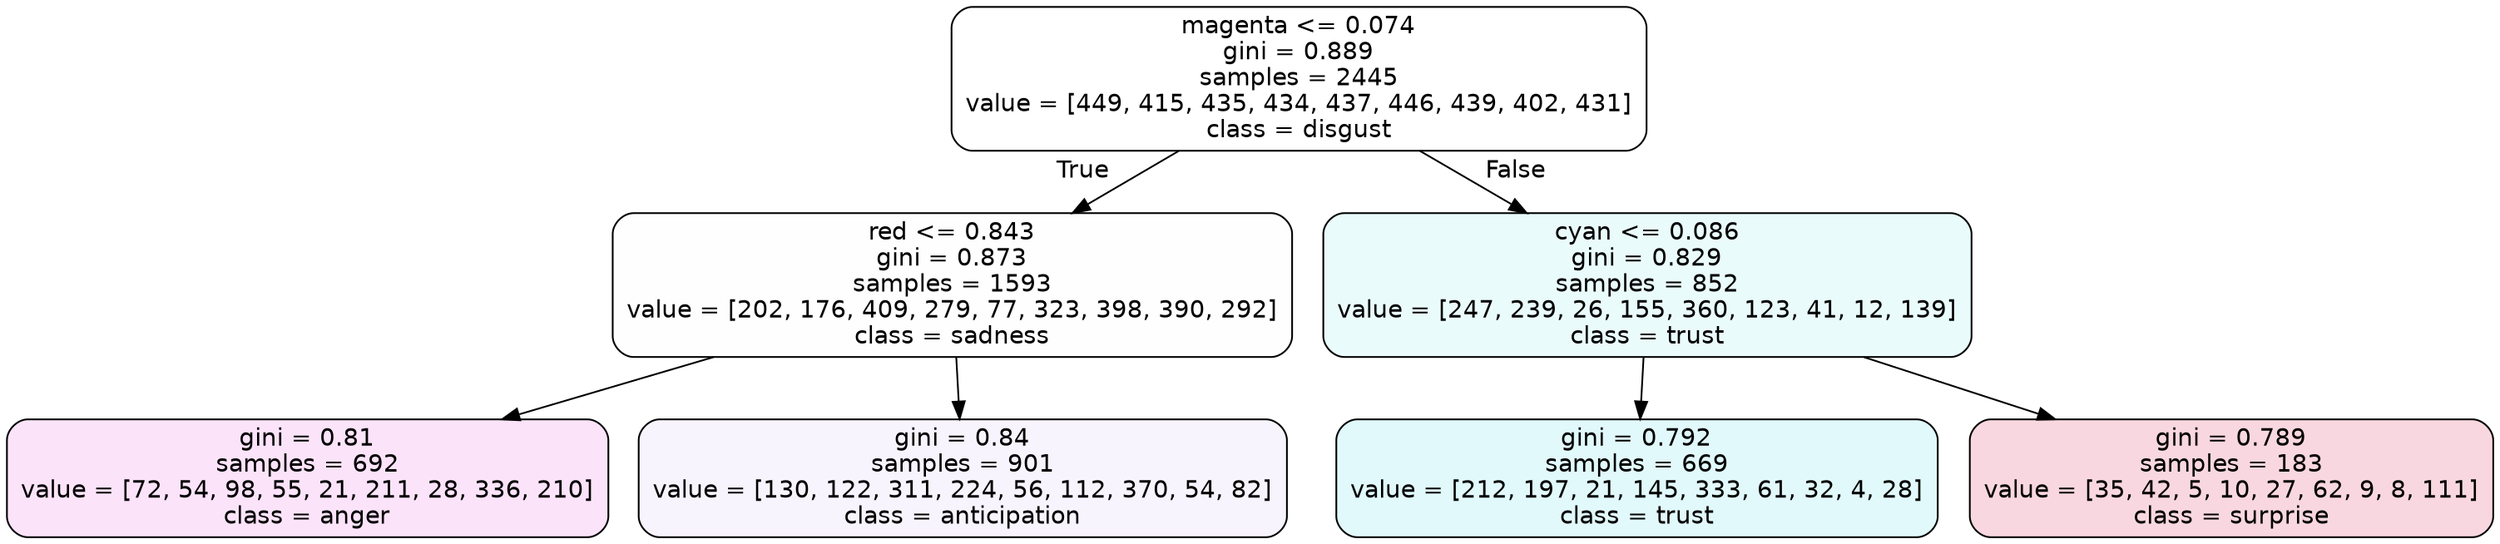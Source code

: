 digraph Tree {
node [shape=box, style="filled, rounded", color="black", fontname=helvetica] ;
edge [fontname=helvetica] ;
0 [label="magenta <= 0.074\ngini = 0.889\nsamples = 2445\nvalue = [449, 415, 435, 434, 437, 446, 439, 402, 431]\nclass = disgust", fillcolor="#e5813900"] ;
1 [label="red <= 0.843\ngini = 0.873\nsamples = 1593\nvalue = [202, 176, 409, 279, 77, 323, 398, 390, 292]\nclass = sadness", fillcolor="#64e53901"] ;
0 -> 1 [labeldistance=2.5, labelangle=45, headlabel="True"] ;
2 [label="gini = 0.81\nsamples = 692\nvalue = [72, 54, 98, 55, 21, 211, 28, 336, 210]\nclass = anger", fillcolor="#e539d724"] ;
1 -> 2 ;
3 [label="gini = 0.84\nsamples = 901\nvalue = [130, 122, 311, 224, 56, 112, 370, 54, 82]\nclass = anticipation", fillcolor="#8139e50d"] ;
1 -> 3 ;
4 [label="cyan <= 0.086\ngini = 0.829\nsamples = 852\nvalue = [247, 239, 26, 155, 360, 123, 41, 12, 139]\nclass = trust", fillcolor="#39d7e51a"] ;
0 -> 4 [labeldistance=2.5, labelangle=-45, headlabel="False"] ;
5 [label="gini = 0.792\nsamples = 669\nvalue = [212, 197, 21, 145, 333, 61, 32, 4, 28]\nclass = trust", fillcolor="#39d7e526"] ;
4 -> 5 ;
6 [label="gini = 0.789\nsamples = 183\nvalue = [35, 42, 5, 10, 27, 62, 9, 8, 111]\nclass = surprise", fillcolor="#e5396433"] ;
4 -> 6 ;
}